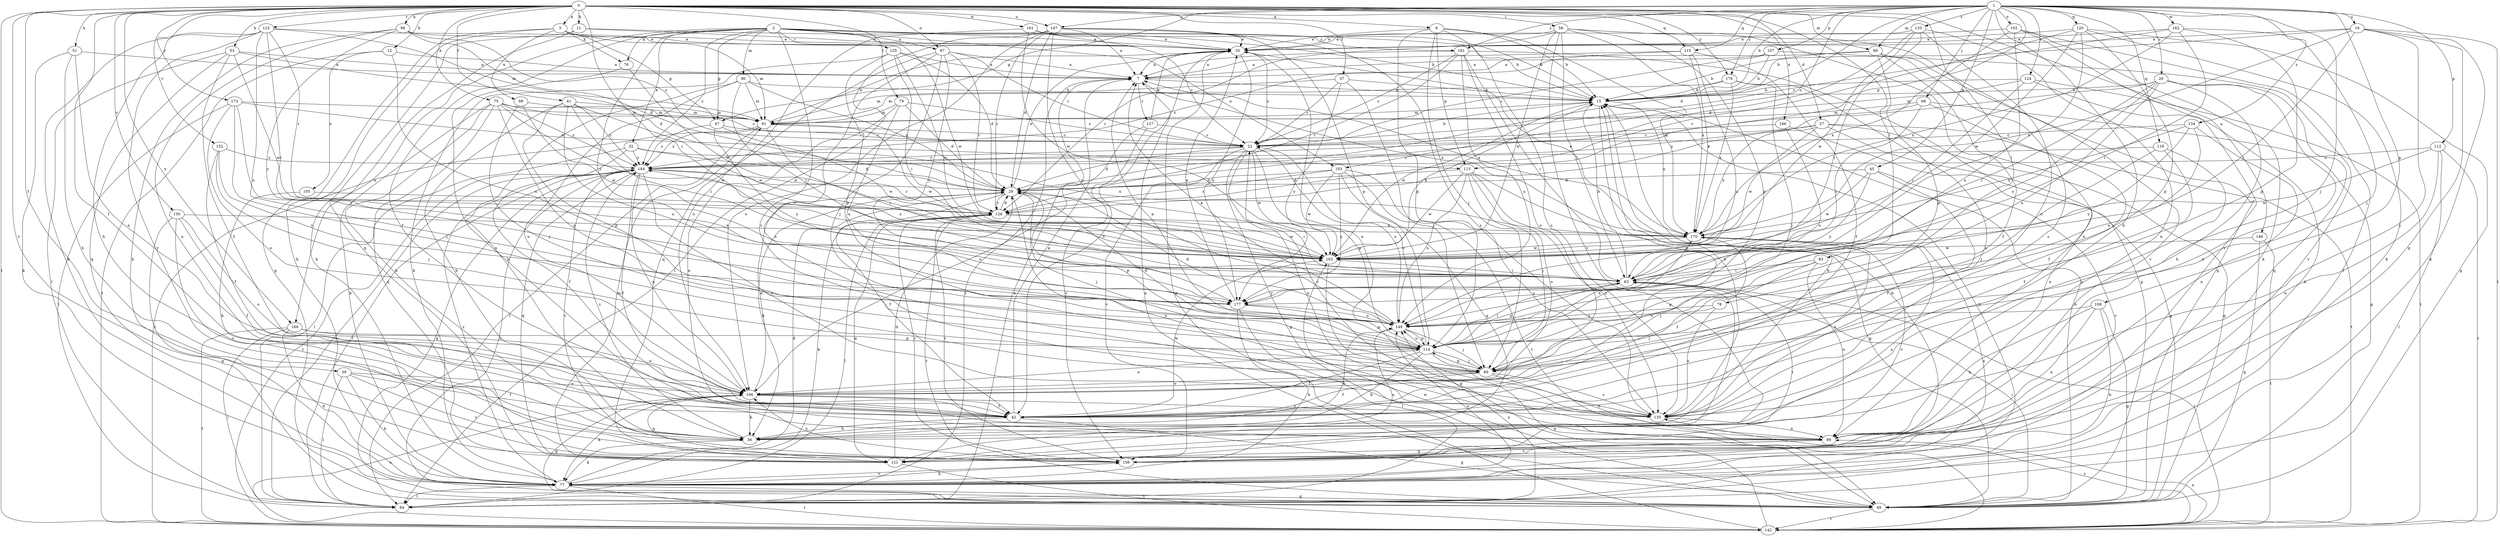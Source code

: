 strict digraph  {
0;
1;
2;
3;
6;
7;
11;
12;
15;
16;
20;
22;
27;
29;
32;
35;
37;
39;
41;
42;
45;
47;
49;
51;
53;
56;
58;
63;
68;
69;
75;
76;
77;
78;
79;
83;
84;
89;
90;
91;
96;
97;
98;
99;
102;
103;
105;
106;
107;
108;
112;
113;
114;
115;
119;
120;
121;
123;
124;
125;
127;
128;
130;
133;
134;
135;
142;
146;
147;
149;
152;
156;
161;
162;
163;
166;
169;
170;
173;
176;
177;
181;
184;
0 -> 3  [label=a];
0 -> 6  [label=a];
0 -> 11  [label=b];
0 -> 12  [label=b];
0 -> 27  [label=d];
0 -> 37  [label=f];
0 -> 39  [label=f];
0 -> 41  [label=f];
0 -> 42  [label=f];
0 -> 51  [label=h];
0 -> 53  [label=h];
0 -> 58  [label=i];
0 -> 63  [label=i];
0 -> 75  [label=k];
0 -> 78  [label=l];
0 -> 79  [label=l];
0 -> 83  [label=l];
0 -> 89  [label=m];
0 -> 96  [label=n];
0 -> 97  [label=n];
0 -> 115  [label=q];
0 -> 123  [label=r];
0 -> 130  [label=s];
0 -> 142  [label=t];
0 -> 146  [label=u];
0 -> 147  [label=u];
0 -> 152  [label=v];
0 -> 156  [label=v];
0 -> 161  [label=w];
0 -> 166  [label=x];
0 -> 169  [label=x];
0 -> 173  [label=y];
0 -> 176  [label=y];
1 -> 15  [label=b];
1 -> 16  [label=c];
1 -> 20  [label=c];
1 -> 29  [label=d];
1 -> 45  [label=g];
1 -> 47  [label=g];
1 -> 56  [label=h];
1 -> 68  [label=j];
1 -> 69  [label=j];
1 -> 89  [label=m];
1 -> 102  [label=o];
1 -> 103  [label=o];
1 -> 107  [label=p];
1 -> 108  [label=p];
1 -> 112  [label=p];
1 -> 113  [label=p];
1 -> 115  [label=q];
1 -> 119  [label=q];
1 -> 120  [label=q];
1 -> 124  [label=r];
1 -> 133  [label=s];
1 -> 134  [label=s];
1 -> 147  [label=u];
1 -> 162  [label=w];
1 -> 176  [label=y];
1 -> 181  [label=z];
2 -> 15  [label=b];
2 -> 32  [label=e];
2 -> 35  [label=e];
2 -> 42  [label=f];
2 -> 47  [label=g];
2 -> 76  [label=k];
2 -> 90  [label=m];
2 -> 97  [label=n];
2 -> 103  [label=o];
2 -> 125  [label=r];
2 -> 135  [label=s];
2 -> 163  [label=w];
2 -> 169  [label=x];
2 -> 177  [label=y];
2 -> 181  [label=z];
2 -> 184  [label=z];
3 -> 35  [label=e];
3 -> 47  [label=g];
3 -> 49  [label=g];
3 -> 76  [label=k];
3 -> 77  [label=k];
3 -> 91  [label=m];
3 -> 98  [label=n];
6 -> 15  [label=b];
6 -> 35  [label=e];
6 -> 69  [label=j];
6 -> 113  [label=p];
6 -> 114  [label=p];
6 -> 135  [label=s];
6 -> 170  [label=x];
7 -> 15  [label=b];
7 -> 84  [label=l];
7 -> 127  [label=r];
7 -> 170  [label=x];
11 -> 15  [label=b];
11 -> 35  [label=e];
11 -> 77  [label=k];
11 -> 121  [label=q];
12 -> 7  [label=a];
12 -> 105  [label=o];
12 -> 142  [label=t];
12 -> 149  [label=u];
15 -> 91  [label=m];
15 -> 106  [label=o];
15 -> 163  [label=w];
15 -> 170  [label=x];
16 -> 15  [label=b];
16 -> 35  [label=e];
16 -> 63  [label=i];
16 -> 77  [label=k];
16 -> 121  [label=q];
16 -> 135  [label=s];
16 -> 142  [label=t];
16 -> 170  [label=x];
20 -> 15  [label=b];
20 -> 56  [label=h];
20 -> 63  [label=i];
20 -> 99  [label=n];
20 -> 121  [label=q];
20 -> 128  [label=r];
20 -> 149  [label=u];
20 -> 177  [label=y];
22 -> 15  [label=b];
22 -> 29  [label=d];
22 -> 49  [label=g];
22 -> 99  [label=n];
22 -> 114  [label=p];
22 -> 149  [label=u];
22 -> 156  [label=v];
22 -> 163  [label=w];
22 -> 184  [label=z];
27 -> 22  [label=c];
27 -> 49  [label=g];
27 -> 99  [label=n];
27 -> 142  [label=t];
27 -> 163  [label=w];
27 -> 170  [label=x];
27 -> 184  [label=z];
29 -> 35  [label=e];
29 -> 42  [label=f];
29 -> 56  [label=h];
29 -> 63  [label=i];
29 -> 69  [label=j];
29 -> 99  [label=n];
29 -> 114  [label=p];
29 -> 128  [label=r];
32 -> 29  [label=d];
32 -> 42  [label=f];
32 -> 84  [label=l];
32 -> 170  [label=x];
32 -> 184  [label=z];
35 -> 7  [label=a];
35 -> 22  [label=c];
35 -> 42  [label=f];
35 -> 177  [label=y];
37 -> 15  [label=b];
37 -> 22  [label=c];
37 -> 69  [label=j];
37 -> 91  [label=m];
37 -> 177  [label=y];
39 -> 42  [label=f];
39 -> 77  [label=k];
39 -> 84  [label=l];
39 -> 106  [label=o];
39 -> 156  [label=v];
41 -> 56  [label=h];
41 -> 63  [label=i];
41 -> 91  [label=m];
41 -> 114  [label=p];
41 -> 149  [label=u];
41 -> 163  [label=w];
41 -> 184  [label=z];
42 -> 7  [label=a];
42 -> 49  [label=g];
42 -> 56  [label=h];
42 -> 163  [label=w];
45 -> 29  [label=d];
45 -> 42  [label=f];
45 -> 156  [label=v];
45 -> 163  [label=w];
45 -> 177  [label=y];
47 -> 22  [label=c];
47 -> 163  [label=w];
47 -> 177  [label=y];
47 -> 184  [label=z];
49 -> 7  [label=a];
49 -> 15  [label=b];
49 -> 63  [label=i];
49 -> 128  [label=r];
49 -> 142  [label=t];
49 -> 184  [label=z];
51 -> 7  [label=a];
51 -> 56  [label=h];
51 -> 77  [label=k];
51 -> 106  [label=o];
53 -> 7  [label=a];
53 -> 29  [label=d];
53 -> 42  [label=f];
53 -> 84  [label=l];
53 -> 121  [label=q];
53 -> 163  [label=w];
56 -> 15  [label=b];
56 -> 77  [label=k];
56 -> 184  [label=z];
58 -> 35  [label=e];
58 -> 49  [label=g];
58 -> 63  [label=i];
58 -> 99  [label=n];
58 -> 114  [label=p];
58 -> 128  [label=r];
58 -> 156  [label=v];
58 -> 163  [label=w];
58 -> 170  [label=x];
63 -> 15  [label=b];
63 -> 114  [label=p];
63 -> 177  [label=y];
68 -> 42  [label=f];
68 -> 49  [label=g];
68 -> 63  [label=i];
68 -> 91  [label=m];
68 -> 184  [label=z];
69 -> 42  [label=f];
69 -> 99  [label=n];
69 -> 106  [label=o];
69 -> 114  [label=p];
69 -> 135  [label=s];
75 -> 22  [label=c];
75 -> 56  [label=h];
75 -> 77  [label=k];
75 -> 91  [label=m];
75 -> 114  [label=p];
75 -> 121  [label=q];
75 -> 163  [label=w];
75 -> 184  [label=z];
76 -> 99  [label=n];
76 -> 163  [label=w];
77 -> 15  [label=b];
77 -> 29  [label=d];
77 -> 49  [label=g];
77 -> 84  [label=l];
77 -> 142  [label=t];
77 -> 149  [label=u];
77 -> 156  [label=v];
77 -> 170  [label=x];
77 -> 184  [label=z];
78 -> 69  [label=j];
78 -> 135  [label=s];
78 -> 149  [label=u];
79 -> 22  [label=c];
79 -> 29  [label=d];
79 -> 91  [label=m];
79 -> 99  [label=n];
79 -> 149  [label=u];
83 -> 63  [label=i];
83 -> 69  [label=j];
83 -> 99  [label=n];
83 -> 114  [label=p];
84 -> 7  [label=a];
84 -> 15  [label=b];
84 -> 149  [label=u];
84 -> 184  [label=z];
89 -> 7  [label=a];
89 -> 15  [label=b];
89 -> 42  [label=f];
89 -> 114  [label=p];
89 -> 135  [label=s];
89 -> 156  [label=v];
90 -> 15  [label=b];
90 -> 29  [label=d];
90 -> 56  [label=h];
90 -> 63  [label=i];
90 -> 91  [label=m];
90 -> 106  [label=o];
91 -> 22  [label=c];
91 -> 35  [label=e];
91 -> 63  [label=i];
91 -> 84  [label=l];
91 -> 142  [label=t];
91 -> 163  [label=w];
91 -> 184  [label=z];
96 -> 22  [label=c];
96 -> 29  [label=d];
96 -> 35  [label=e];
96 -> 77  [label=k];
96 -> 99  [label=n];
96 -> 177  [label=y];
97 -> 7  [label=a];
97 -> 22  [label=c];
97 -> 69  [label=j];
97 -> 121  [label=q];
97 -> 128  [label=r];
97 -> 135  [label=s];
97 -> 177  [label=y];
98 -> 69  [label=j];
98 -> 91  [label=m];
98 -> 163  [label=w];
99 -> 121  [label=q];
99 -> 156  [label=v];
102 -> 35  [label=e];
102 -> 77  [label=k];
102 -> 84  [label=l];
102 -> 149  [label=u];
102 -> 156  [label=v];
102 -> 170  [label=x];
103 -> 29  [label=d];
103 -> 121  [label=q];
103 -> 128  [label=r];
103 -> 135  [label=s];
103 -> 142  [label=t];
103 -> 163  [label=w];
103 -> 177  [label=y];
105 -> 56  [label=h];
105 -> 128  [label=r];
106 -> 29  [label=d];
106 -> 42  [label=f];
106 -> 49  [label=g];
106 -> 56  [label=h];
106 -> 77  [label=k];
106 -> 121  [label=q];
106 -> 135  [label=s];
107 -> 7  [label=a];
107 -> 15  [label=b];
107 -> 22  [label=c];
107 -> 156  [label=v];
108 -> 49  [label=g];
108 -> 56  [label=h];
108 -> 77  [label=k];
108 -> 99  [label=n];
108 -> 149  [label=u];
112 -> 84  [label=l];
112 -> 99  [label=n];
112 -> 142  [label=t];
112 -> 163  [label=w];
112 -> 184  [label=z];
113 -> 29  [label=d];
113 -> 49  [label=g];
113 -> 69  [label=j];
113 -> 106  [label=o];
113 -> 135  [label=s];
113 -> 149  [label=u];
113 -> 163  [label=w];
114 -> 7  [label=a];
114 -> 22  [label=c];
114 -> 29  [label=d];
114 -> 42  [label=f];
114 -> 49  [label=g];
114 -> 56  [label=h];
114 -> 63  [label=i];
114 -> 69  [label=j];
114 -> 106  [label=o];
114 -> 149  [label=u];
114 -> 170  [label=x];
115 -> 7  [label=a];
115 -> 42  [label=f];
115 -> 149  [label=u];
115 -> 170  [label=x];
115 -> 184  [label=z];
119 -> 42  [label=f];
119 -> 69  [label=j];
119 -> 135  [label=s];
119 -> 184  [label=z];
120 -> 35  [label=e];
120 -> 49  [label=g];
120 -> 63  [label=i];
120 -> 77  [label=k];
120 -> 114  [label=p];
120 -> 128  [label=r];
120 -> 163  [label=w];
121 -> 29  [label=d];
121 -> 63  [label=i];
121 -> 91  [label=m];
121 -> 142  [label=t];
121 -> 149  [label=u];
121 -> 170  [label=x];
123 -> 35  [label=e];
123 -> 56  [label=h];
123 -> 63  [label=i];
123 -> 77  [label=k];
123 -> 91  [label=m];
123 -> 128  [label=r];
123 -> 149  [label=u];
123 -> 156  [label=v];
124 -> 15  [label=b];
124 -> 63  [label=i];
124 -> 77  [label=k];
124 -> 91  [label=m];
124 -> 142  [label=t];
125 -> 7  [label=a];
125 -> 29  [label=d];
125 -> 63  [label=i];
125 -> 77  [label=k];
125 -> 114  [label=p];
125 -> 163  [label=w];
127 -> 22  [label=c];
127 -> 35  [label=e];
127 -> 106  [label=o];
127 -> 156  [label=v];
128 -> 29  [label=d];
128 -> 77  [label=k];
128 -> 84  [label=l];
128 -> 121  [label=q];
128 -> 156  [label=v];
128 -> 163  [label=w];
128 -> 170  [label=x];
130 -> 42  [label=f];
130 -> 49  [label=g];
130 -> 106  [label=o];
130 -> 156  [label=v];
130 -> 170  [label=x];
133 -> 29  [label=d];
133 -> 35  [label=e];
133 -> 63  [label=i];
133 -> 99  [label=n];
133 -> 106  [label=o];
133 -> 163  [label=w];
134 -> 22  [label=c];
134 -> 99  [label=n];
134 -> 149  [label=u];
134 -> 170  [label=x];
134 -> 177  [label=y];
135 -> 15  [label=b];
135 -> 22  [label=c];
135 -> 35  [label=e];
135 -> 99  [label=n];
135 -> 170  [label=x];
142 -> 35  [label=e];
142 -> 63  [label=i];
142 -> 99  [label=n];
142 -> 106  [label=o];
142 -> 135  [label=s];
142 -> 163  [label=w];
146 -> 49  [label=g];
146 -> 142  [label=t];
146 -> 163  [label=w];
147 -> 7  [label=a];
147 -> 29  [label=d];
147 -> 35  [label=e];
147 -> 84  [label=l];
147 -> 106  [label=o];
147 -> 114  [label=p];
147 -> 128  [label=r];
147 -> 135  [label=s];
147 -> 149  [label=u];
149 -> 7  [label=a];
149 -> 29  [label=d];
149 -> 56  [label=h];
149 -> 69  [label=j];
149 -> 114  [label=p];
152 -> 42  [label=f];
152 -> 69  [label=j];
152 -> 177  [label=y];
152 -> 184  [label=z];
156 -> 63  [label=i];
156 -> 77  [label=k];
156 -> 106  [label=o];
156 -> 128  [label=r];
161 -> 15  [label=b];
161 -> 22  [label=c];
161 -> 35  [label=e];
161 -> 106  [label=o];
161 -> 163  [label=w];
162 -> 22  [label=c];
162 -> 35  [label=e];
162 -> 63  [label=i];
162 -> 69  [label=j];
162 -> 114  [label=p];
162 -> 170  [label=x];
163 -> 15  [label=b];
163 -> 49  [label=g];
163 -> 63  [label=i];
163 -> 184  [label=z];
166 -> 22  [label=c];
166 -> 49  [label=g];
166 -> 149  [label=u];
169 -> 77  [label=k];
169 -> 84  [label=l];
169 -> 106  [label=o];
169 -> 114  [label=p];
169 -> 142  [label=t];
170 -> 7  [label=a];
170 -> 35  [label=e];
170 -> 42  [label=f];
170 -> 156  [label=v];
170 -> 163  [label=w];
173 -> 69  [label=j];
173 -> 84  [label=l];
173 -> 91  [label=m];
173 -> 106  [label=o];
173 -> 177  [label=y];
173 -> 113  [label=w];
176 -> 15  [label=b];
176 -> 69  [label=j];
176 -> 91  [label=m];
176 -> 135  [label=s];
176 -> 170  [label=x];
177 -> 35  [label=e];
177 -> 77  [label=k];
177 -> 84  [label=l];
177 -> 114  [label=p];
177 -> 149  [label=u];
181 -> 7  [label=a];
181 -> 22  [label=c];
181 -> 49  [label=g];
181 -> 63  [label=i];
181 -> 106  [label=o];
181 -> 128  [label=r];
181 -> 149  [label=u];
184 -> 29  [label=d];
184 -> 42  [label=f];
184 -> 49  [label=g];
184 -> 84  [label=l];
184 -> 106  [label=o];
184 -> 121  [label=q];
184 -> 128  [label=r];
184 -> 135  [label=s];
184 -> 142  [label=t];
184 -> 156  [label=v];
}
